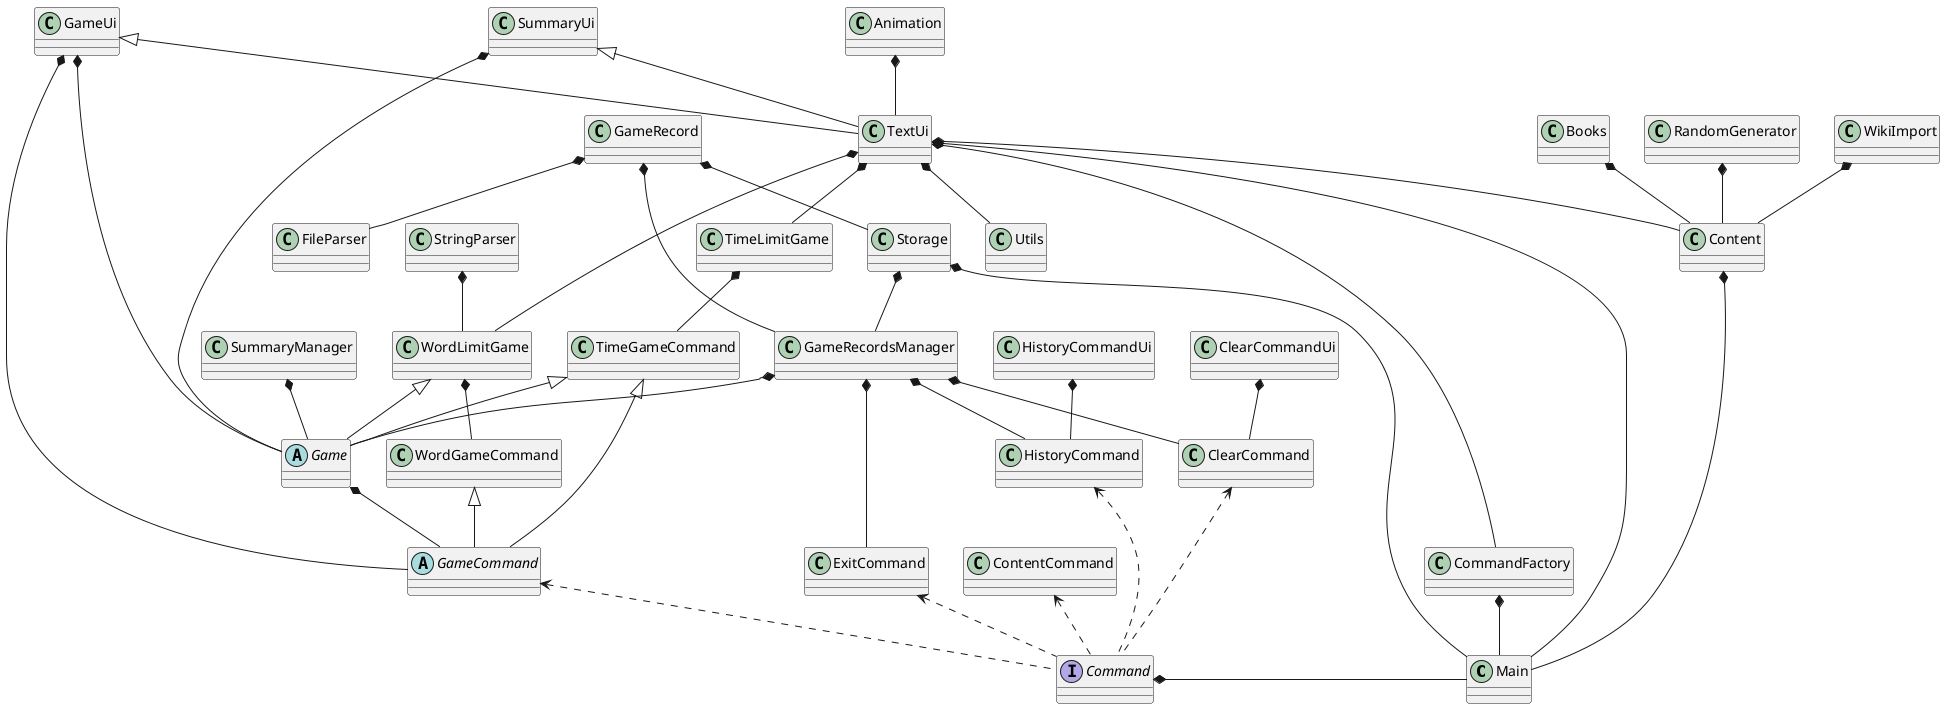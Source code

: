 @startuml
'https://plantuml.com/class-diagram

class Main
interface Command
class ClearCommand
class ContentCommand
class ExitCommand
abstract class GameCommand
class HistoryCommand
class TimeGameCommand
class WordGameCommand
class CommandFactory
class Books
class Utils
class SummaryUi
class StringParser
class Content
class TimeLimitGame
class WordLimitGame
abstract class Game
class Storage
class Animation
class RandomGenerator
class WikiImport
class GameRecord
class GameRecordsManager
class SummaryManager
class FileParser
class ClearCommandUi
class GameUi
class HistoryCommandUi
class TextUi

ClearCommand <.. Command
ContentCommand <.. Command
ExitCommand <.. Command
GameCommand <.. Command
HistoryCommand <.. Command
TimeGameCommand <|-- GameCommand
WordGameCommand <|-- GameCommand
TimeGameCommand <|-- Game
WordLimitGame <|-- Game
GameUi <|-- TextUi
SummaryUi <|-- TextUi
Storage *- Main
Content *-- Main
TextUi *-- Main
CommandFactory *-- Main
Command *- Main
Animation *-- TextUi
GameUi *-- Game
SummaryUi *-- Game
SummaryManager *-- Game
GameRecordsManager *-- Game
Game *-- GameCommand
GameUi *-- GameCommand
GameRecordsManager *-- ClearCommand
ClearCommandUi *-- ClearCommand
GameRecordsManager *-- ExitCommand
GameRecordsManager *-- HistoryCommand
HistoryCommandUi *-- HistoryCommand
TimeLimitGame *-- TimeGameCommand
WordLimitGame *-- WordGameCommand
TextUi *- CommandFactory
TextUi *-- Utils
TextUi *-- Content
WikiImport *-- Content
RandomGenerator *-- Content
Books *-- Content
Storage *-- GameRecordsManager
GameRecord *-- GameRecordsManager
TextUi *-- TimeLimitGame
TextUi *-- WordLimitGame
GameRecord *-- FileParser
GameRecord *-- Storage
StringParser *-- WordLimitGame

@enduml
